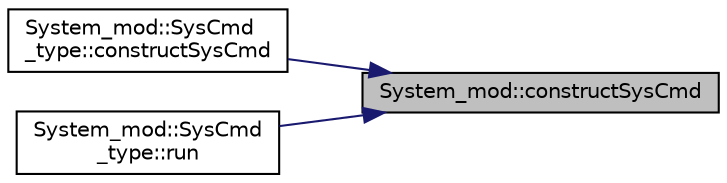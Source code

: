 digraph "System_mod::constructSysCmd"
{
 // LATEX_PDF_SIZE
  edge [fontname="Helvetica",fontsize="10",labelfontname="Helvetica",labelfontsize="10"];
  node [fontname="Helvetica",fontsize="10",shape=record];
  rankdir="RL";
  Node1 [label="System_mod::constructSysCmd",height=0.2,width=0.4,color="black", fillcolor="grey75", style="filled", fontcolor="black",tooltip="The SysCmd_type class constructor. Execute the input system command cmd and return."];
  Node1 -> Node2 [dir="back",color="midnightblue",fontsize="10",style="solid",fontname="Helvetica"];
  Node2 [label="System_mod::SysCmd\l_type::constructSysCmd",height=0.2,width=0.4,color="black", fillcolor="white", style="filled",URL="$structSystem__mod_1_1SysCmd__type.html#a2e45667501ec71aa69682f9912020751",tooltip="The SysCmd_type class constructor. Execute the input system command cmd and return."];
  Node1 -> Node3 [dir="back",color="midnightblue",fontsize="10",style="solid",fontname="Helvetica"];
  Node3 [label="System_mod::SysCmd\l_type::run",height=0.2,width=0.4,color="black", fillcolor="white", style="filled",URL="$structSystem__mod_1_1SysCmd__type.html#a991c68befdede45245d46c5c29d77667",tooltip=" "];
}
